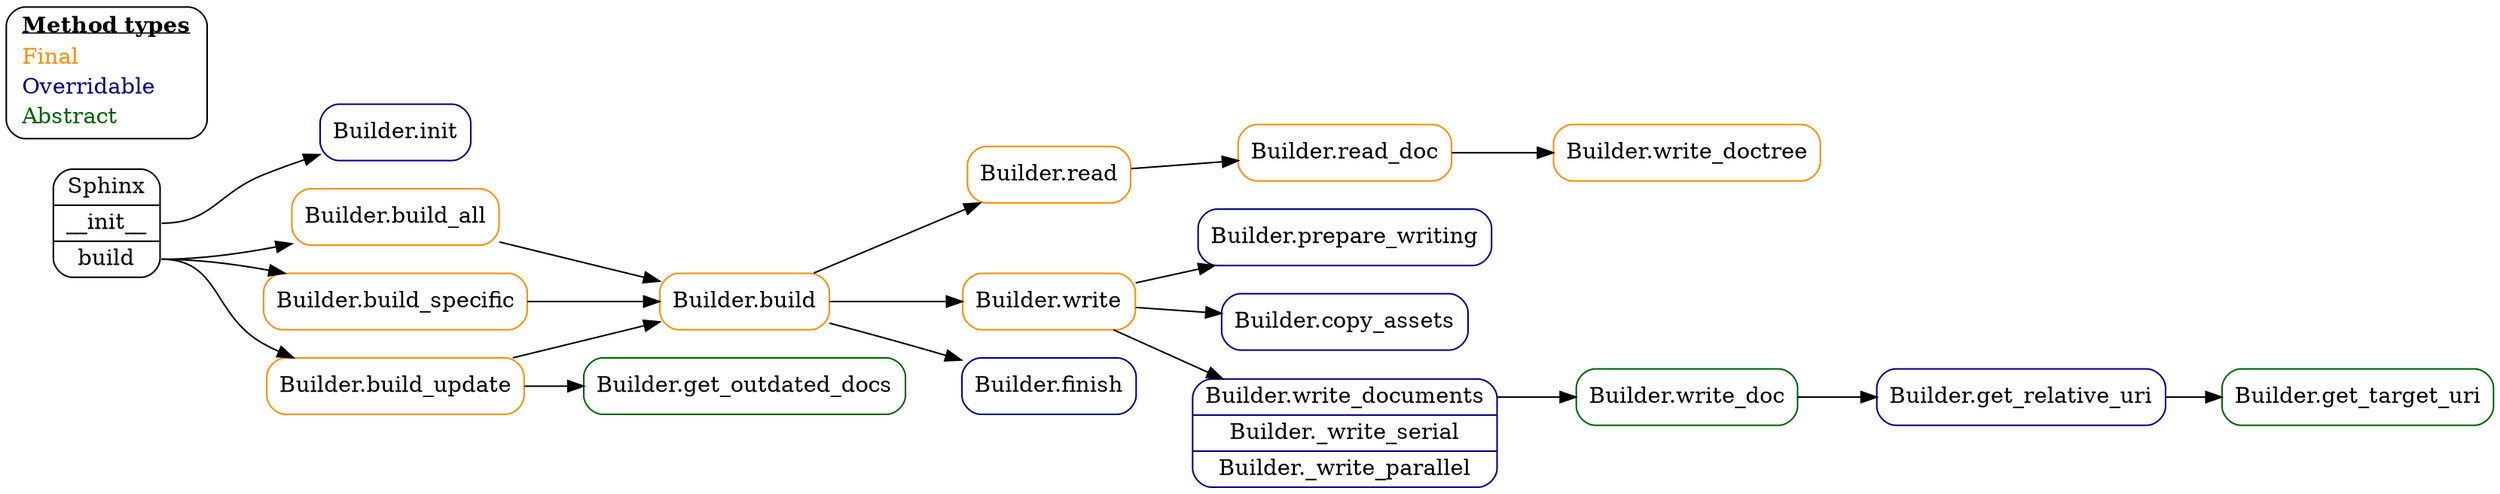 // UML for the standard Sphinx build workflow

digraph build {
    graph [
        rankdir=LR
    ];
    node [
        shape=rect
        style=rounded
    ];

    "Sphinx" [
        shape=record
        label = "Sphinx | <init> __init__ | <build> build"
    ];
    "legend" [
        shape=record
        label = <<table border="0" cellborder="0" cellspacing="0">
            <tr><td align="center"><u><b>Method types</b></u></td></tr>
            <tr><td align="left"><font color="darkorange">Final</font></td></tr>
            <tr><td align="left"><font color="darkblue">Overridable</font></td></tr>
            <tr><td align="left"><font color="darkgreen">Abstract</font></td></tr>
        </table>>
    ];
    {rank=same; "Sphinx" "legend" };

    "Builder.init" [color=darkblue];
    "Builder.build_all" [color=darkorange];
    "Builder.build_specific" [color=darkorange];
    "Builder.build_update" [color=darkorange];

    "Sphinx":init -> "Builder.init";
    "Sphinx":build -> "Builder.build_all";
    "Sphinx":build -> "Builder.build_specific";
    "Sphinx":build -> "Builder.build_update";

    "Builder.get_outdated_docs" [color=darkgreen];
    "Builder.build_update" -> "Builder.get_outdated_docs";

    "Builder.build" [color=darkorange];

    "Builder.build_all" -> "Builder.build";
    "Builder.build_specific" -> "Builder.build";
    "Builder.build_update":p1 -> "Builder.build";

    "Builder.read" [color=darkorange];
    "Builder.write" [color=darkorange];
    "Builder.finish" [color=darkblue];

    "Builder.build" -> "Builder.read";
    "Builder.build" -> "Builder.write";
    "Builder.build" -> "Builder.finish";

    "Builder.read_doc" [color=darkorange];
    "Builder.write_doctree" [color=darkorange];

    "Builder.read" -> "Builder.read_doc";
    "Builder.read_doc" -> "Builder.write_doctree";

    "Builder.prepare_writing" [color=darkblue];
    "Builder.copy_assets" [color=darkblue];
    "Builder.write_documents" [color=darkblue];

    "Builder.write":p1 -> "Builder.prepare_writing";
    "Builder.write":p1 -> "Builder.copy_assets";
    "Builder.write_documents" [
        shape=record
        label = "<p1> Builder.write_documents | Builder._write_serial | Builder._write_parallel"
    ];
    "Builder.write":p1 -> "Builder.write_documents";

    "Builder.write_doc" [color=darkgreen];
    "Builder.get_relative_uri" [color=darkblue];

    "Builder.write_documents":p1 -> "Builder.write_doc";
    "Builder.write_doc" -> "Builder.get_relative_uri";

    "Builder.get_target_uri" [color=darkgreen];

    "Builder.get_relative_uri" -> "Builder.get_target_uri";
}

